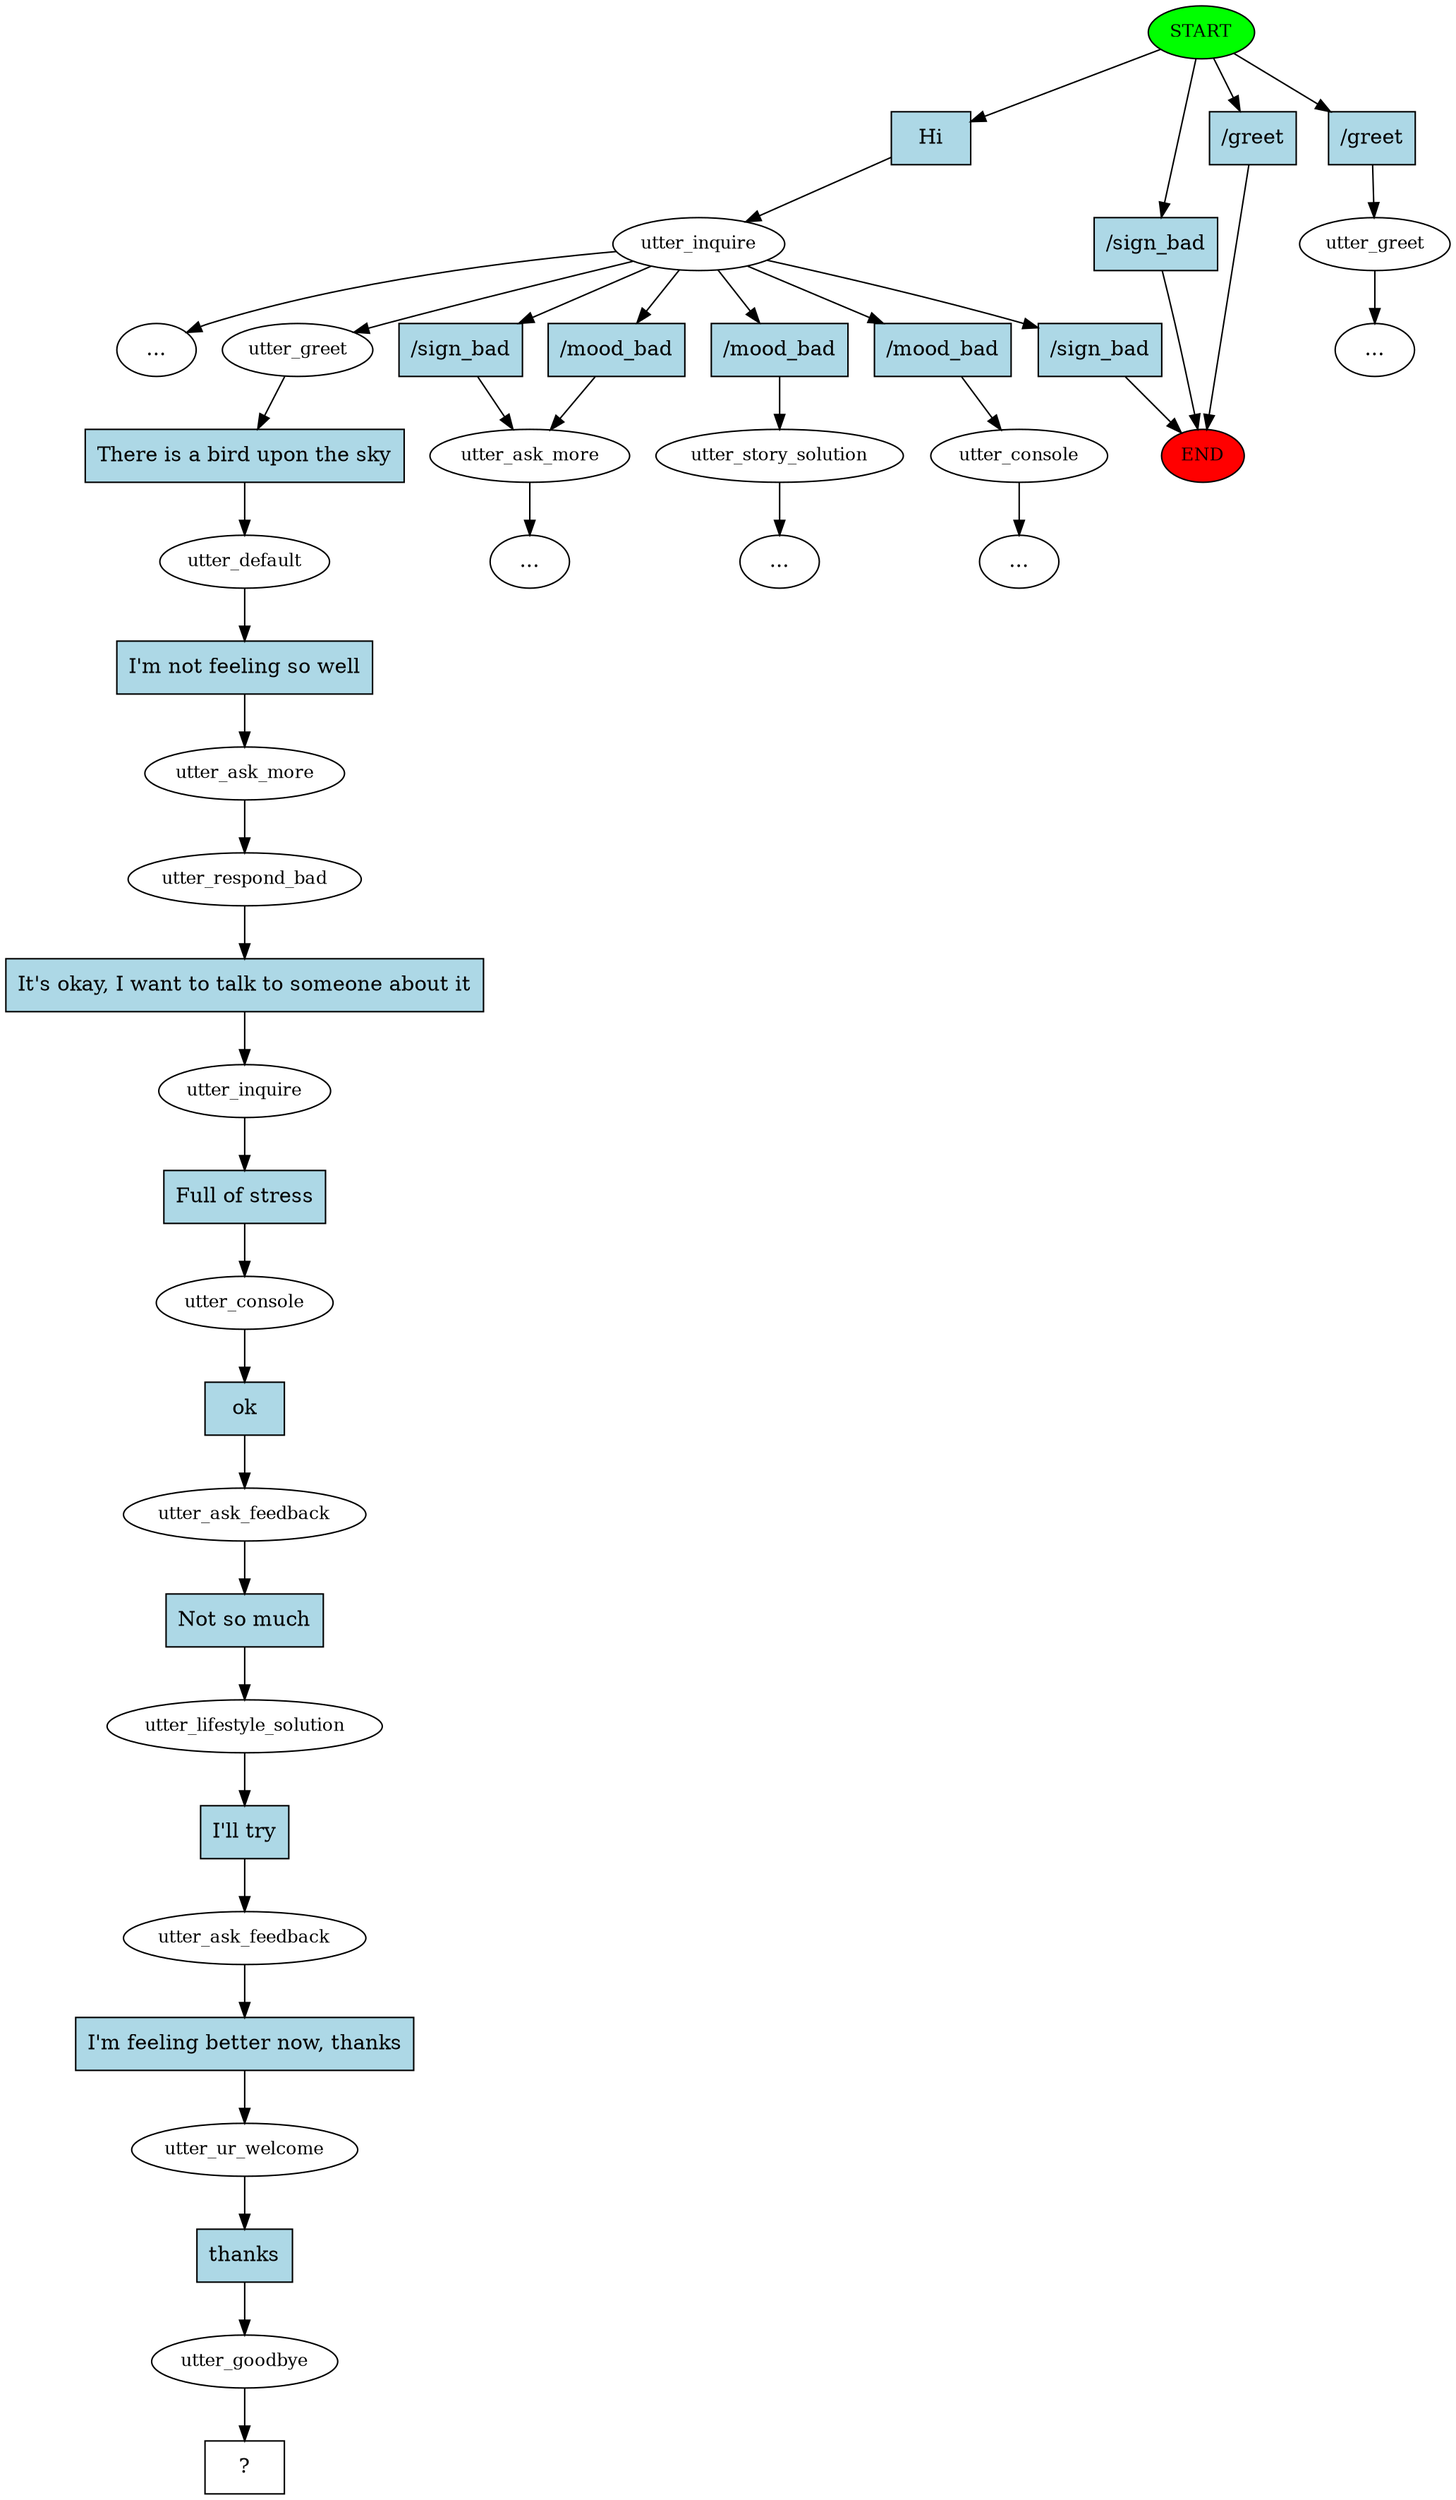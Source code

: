 digraph  {
0 [class="start active", fillcolor=green, fontsize=12, label=START, style=filled];
"-1" [class=end, fillcolor=red, fontsize=12, label=END, style=filled];
1 [class=active, fontsize=12, label=utter_inquire];
2 [class="", fontsize=12, label=utter_ask_more];
9 [class="", fontsize=12, label=utter_story_solution];
34 [class="", fontsize=12, label=utter_greet];
"-27" [class=ellipsis, label="..."];
52 [class="", fontsize=12, label=utter_console];
"-31" [class=ellipsis, label="..."];
"-37" [class=ellipsis, label="..."];
"-38" [class=ellipsis, label="..."];
"-39" [class=ellipsis, label="..."];
66 [class=active, fontsize=12, label=utter_greet];
67 [class=active, fontsize=12, label=utter_default];
68 [class=active, fontsize=12, label=utter_ask_more];
69 [class=active, fontsize=12, label=utter_respond_bad];
70 [class=active, fontsize=12, label=utter_inquire];
71 [class=active, fontsize=12, label=utter_console];
72 [class=active, fontsize=12, label=utter_ask_feedback];
73 [class=active, fontsize=12, label=utter_lifestyle_solution];
74 [class=active, fontsize=12, label=utter_ask_feedback];
75 [class=active, fontsize=12, label=utter_ur_welcome];
76 [class=active, fontsize=12, label=utter_goodbye];
77 [class="intent dashed active", label="  ?  ", shape=rect];
78 [class="intent active", fillcolor=lightblue, label=Hi, shape=rect, style=filled];
79 [class=intent, fillcolor=lightblue, label="\/sign_bad", shape=rect, style=filled];
80 [class=intent, fillcolor=lightblue, label="\/greet", shape=rect, style=filled];
81 [class=intent, fillcolor=lightblue, label="\/greet", shape=rect, style=filled];
82 [class=intent, fillcolor=lightblue, label="\/sign_bad", shape=rect, style=filled];
83 [class=intent, fillcolor=lightblue, label="\/mood_bad", shape=rect, style=filled];
84 [class=intent, fillcolor=lightblue, label="\/sign_bad", shape=rect, style=filled];
85 [class=intent, fillcolor=lightblue, label="\/mood_bad", shape=rect, style=filled];
86 [class=intent, fillcolor=lightblue, label="\/mood_bad", shape=rect, style=filled];
87 [class="intent active", fillcolor=lightblue, label="There\ is\ a\ bird\ upon\ the\ sky", shape=rect, style=filled];
88 [class="intent active", fillcolor=lightblue, label="I\'m\ not\ feeling\ so\ well", shape=rect, style=filled];
89 [class="intent active", fillcolor=lightblue, label="It\'s\ okay\,\ I\ want\ to\ talk\ to\ someone\ about\ it", shape=rect, style=filled];
90 [class="intent active", fillcolor=lightblue, label="Full\ of\ stress", shape=rect, style=filled];
91 [class="intent active", fillcolor=lightblue, label=ok, shape=rect, style=filled];
92 [class="intent active", fillcolor=lightblue, label="Not\ so\ much", shape=rect, style=filled];
93 [class="intent active", fillcolor=lightblue, label="I\'ll\ try", shape=rect, style=filled];
94 [class="intent active", fillcolor=lightblue, label="I\'m\ feeling\ better\ now\,\ thanks", shape=rect, style=filled];
95 [class="intent active", fillcolor=lightblue, label=thanks, shape=rect, style=filled];
0 -> 78  [class=active, key=0];
0 -> 79  [class="", key=0];
0 -> 80  [class="", key=0];
0 -> 81  [class="", key=0];
1 -> "-37"  [class="", key=NONE, label=""];
1 -> 66  [class=active, key=NONE, label=""];
1 -> 82  [class="", key=0];
1 -> 83  [class="", key=0];
1 -> 84  [class="", key=0];
1 -> 85  [class="", key=0];
1 -> 86  [class="", key=0];
2 -> "-39"  [class="", key=NONE, label=""];
9 -> "-27"  [class="", key=NONE, label=""];
34 -> "-38"  [class="", key=NONE, label=""];
52 -> "-31"  [class="", key=NONE, label=""];
66 -> 87  [class=active, key=0];
67 -> 88  [class=active, key=0];
68 -> 69  [class=active, key=NONE, label=""];
69 -> 89  [class=active, key=0];
70 -> 90  [class=active, key=0];
71 -> 91  [class=active, key=0];
72 -> 92  [class=active, key=0];
73 -> 93  [class=active, key=0];
74 -> 94  [class=active, key=0];
75 -> 95  [class=active, key=0];
76 -> 77  [class=active, key=NONE, label=""];
78 -> 1  [class=active, key=0];
79 -> "-1"  [class="", key=0];
80 -> "-1"  [class="", key=0];
81 -> 34  [class="", key=0];
82 -> 2  [class="", key=0];
83 -> 2  [class="", key=0];
84 -> "-1"  [class="", key=0];
85 -> 9  [class="", key=0];
86 -> 52  [class="", key=0];
87 -> 67  [class=active, key=0];
88 -> 68  [class=active, key=0];
89 -> 70  [class=active, key=0];
90 -> 71  [class=active, key=0];
91 -> 72  [class=active, key=0];
92 -> 73  [class=active, key=0];
93 -> 74  [class=active, key=0];
94 -> 75  [class=active, key=0];
95 -> 76  [class=active, key=0];
}
